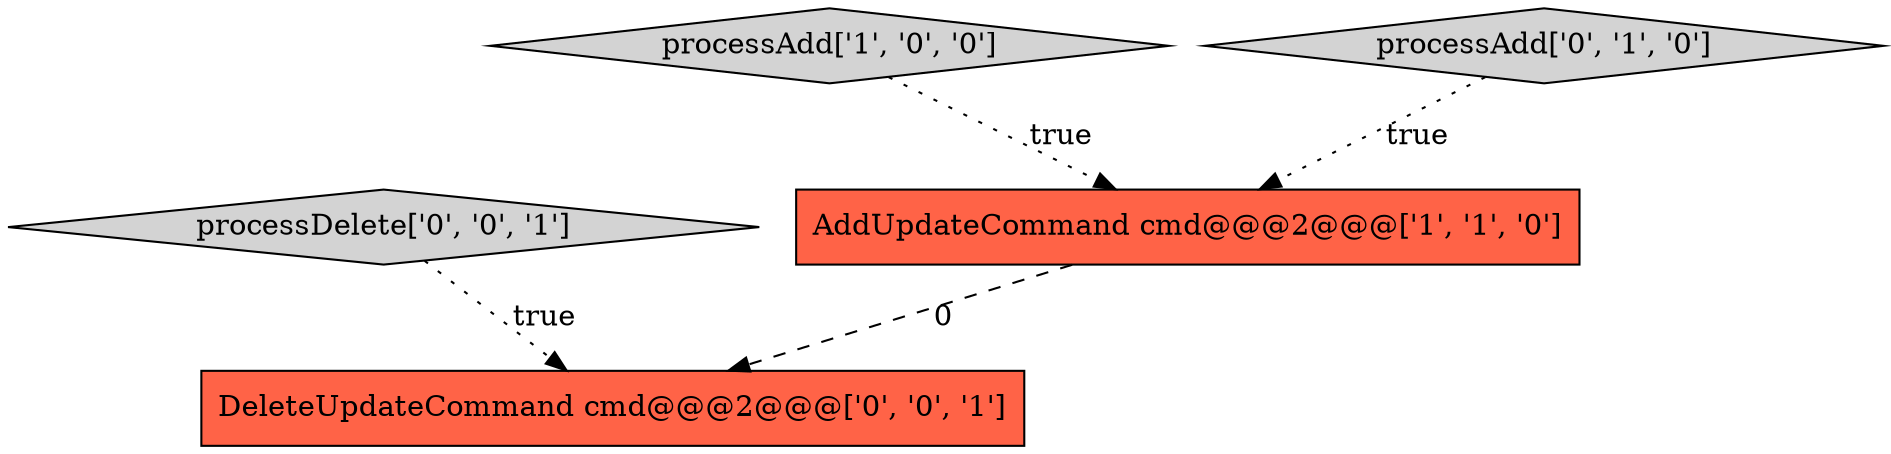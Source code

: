 digraph {
4 [style = filled, label = "processDelete['0', '0', '1']", fillcolor = lightgray, shape = diamond image = "AAA0AAABBB3BBB"];
0 [style = filled, label = "processAdd['1', '0', '0']", fillcolor = lightgray, shape = diamond image = "AAA0AAABBB1BBB"];
2 [style = filled, label = "processAdd['0', '1', '0']", fillcolor = lightgray, shape = diamond image = "AAA0AAABBB2BBB"];
3 [style = filled, label = "DeleteUpdateCommand cmd@@@2@@@['0', '0', '1']", fillcolor = tomato, shape = box image = "AAA0AAABBB3BBB"];
1 [style = filled, label = "AddUpdateCommand cmd@@@2@@@['1', '1', '0']", fillcolor = tomato, shape = box image = "AAA0AAABBB1BBB"];
2->1 [style = dotted, label="true"];
0->1 [style = dotted, label="true"];
4->3 [style = dotted, label="true"];
1->3 [style = dashed, label="0"];
}
